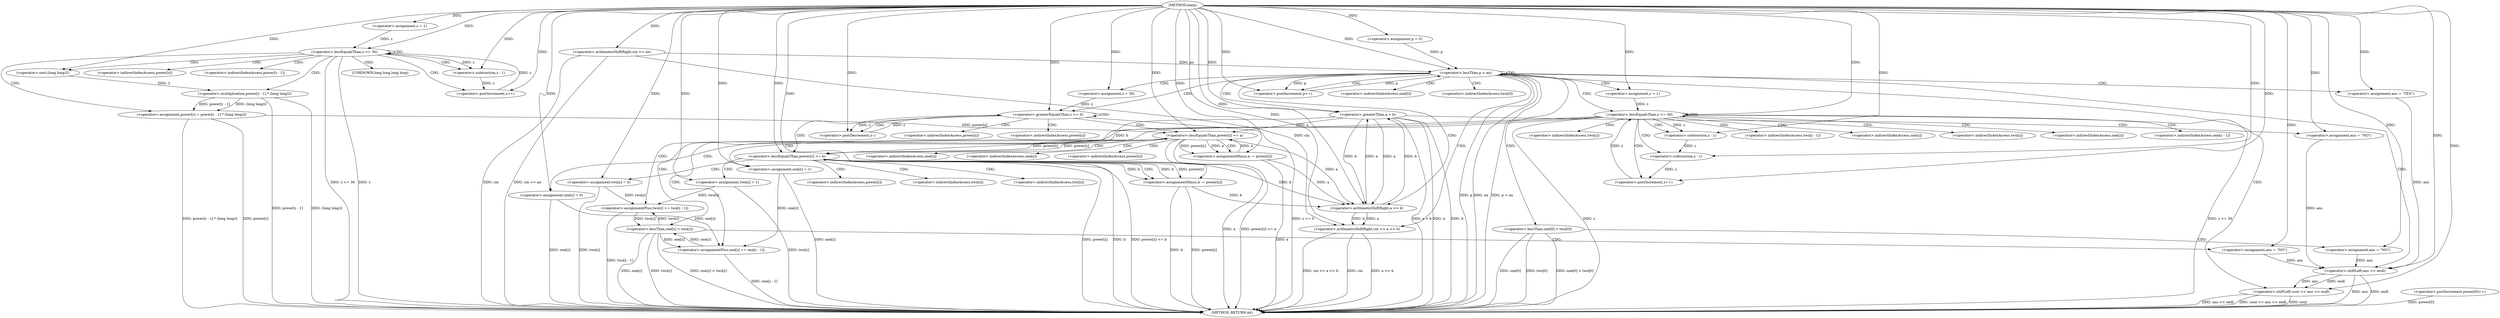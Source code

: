digraph "main" {  
"1000101" [label = "(METHOD,main)" ]
"1000273" [label = "(METHOD_RETURN,int)" ]
"1000103" [label = "(<operator>.arithmeticShiftRight,cin >> an)" ]
"1000106" [label = "(<operator>.postIncrement,power[0]++)" ]
"1000112" [label = "(<operator>.assignment,z = 1)" ]
"1000115" [label = "(<operator>.lessEqualsThan,z <= 30)" ]
"1000118" [label = "(<operator>.postIncrement,z++)" ]
"1000120" [label = "(<operator>.assignment,power[z] = power[z - 1] * (long long)2)" ]
"1000135" [label = "(<operator>.assignment,p = 0)" ]
"1000138" [label = "(<operator>.lessThan,p < an)" ]
"1000141" [label = "(<operator>.postIncrement,p++)" ]
"1000145" [label = "(<operator>.assignment,ans = \"YES\")" ]
"1000148" [label = "(<operator>.arithmeticShiftRight,cin >> a >> b)" ]
"1000268" [label = "(<operator>.shiftLeft,cout << ans << endl)" ]
"1000124" [label = "(<operator>.multiplication,power[z - 1] * (long long)2)" ]
"1000154" [label = "(<operator>.greaterThan,a > b)" ]
"1000157" [label = "(<operator>.assignment,ans = \"NO\")" ]
"1000162" [label = "(<operator>.assignment,z = 30)" ]
"1000165" [label = "(<operator>.greaterEqualsThan,z >= 0)" ]
"1000168" [label = "(<operator>.postDecrement,z--)" ]
"1000218" [label = "(<operator>.lessThan,one[0] < two[0])" ]
"1000225" [label = "(<operator>.assignment,ans = \"NO\")" ]
"1000230" [label = "(<operator>.assignment,z = 1)" ]
"1000233" [label = "(<operator>.lessEqualsThan,z <= 30)" ]
"1000236" [label = "(<operator>.postIncrement,z++)" ]
"1000130" [label = "(<operator>.cast,(long long)2)" ]
"1000150" [label = "(<operator>.arithmeticShiftRight,a >> b)" ]
"1000239" [label = "(<operator>.assignmentPlus,one[z] += one[z - 1])" ]
"1000248" [label = "(<operator>.assignmentPlus,two[z] += two[z - 1])" ]
"1000270" [label = "(<operator>.shiftLeft,ans << endl)" ]
"1000127" [label = "(<operator>.subtraction,z - 1)" ]
"1000172" [label = "(<operator>.lessEqualsThan,power[z] <= a)" ]
"1000195" [label = "(<operator>.lessEqualsThan,power[z] <= b)" ]
"1000258" [label = "(<operator>.lessThan,one[z] < two[z])" ]
"1000265" [label = "(<operator>.assignment,ans = \"NO\")" ]
"1000178" [label = "(<operator>.assignment,one[z] = 1)" ]
"1000183" [label = "(<operator>.assignmentMinus,a -= power[z])" ]
"1000189" [label = "(<operator>.assignment,one[z] = 0)" ]
"1000201" [label = "(<operator>.assignment,two[z] = 1)" ]
"1000206" [label = "(<operator>.assignmentMinus,b -= power[z])" ]
"1000212" [label = "(<operator>.assignment,two[z] = 0)" ]
"1000245" [label = "(<operator>.subtraction,z - 1)" ]
"1000254" [label = "(<operator>.subtraction,z - 1)" ]
"1000121" [label = "(<operator>.indirectIndexAccess,power[z])" ]
"1000125" [label = "(<operator>.indirectIndexAccess,power[z - 1])" ]
"1000131" [label = "(UNKNOWN,long long,long long)" ]
"1000219" [label = "(<operator>.indirectIndexAccess,one[0])" ]
"1000222" [label = "(<operator>.indirectIndexAccess,two[0])" ]
"1000240" [label = "(<operator>.indirectIndexAccess,one[z])" ]
"1000243" [label = "(<operator>.indirectIndexAccess,one[z - 1])" ]
"1000249" [label = "(<operator>.indirectIndexAccess,two[z])" ]
"1000252" [label = "(<operator>.indirectIndexAccess,two[z - 1])" ]
"1000173" [label = "(<operator>.indirectIndexAccess,power[z])" ]
"1000196" [label = "(<operator>.indirectIndexAccess,power[z])" ]
"1000259" [label = "(<operator>.indirectIndexAccess,one[z])" ]
"1000262" [label = "(<operator>.indirectIndexAccess,two[z])" ]
"1000179" [label = "(<operator>.indirectIndexAccess,one[z])" ]
"1000185" [label = "(<operator>.indirectIndexAccess,power[z])" ]
"1000190" [label = "(<operator>.indirectIndexAccess,one[z])" ]
"1000202" [label = "(<operator>.indirectIndexAccess,two[z])" ]
"1000208" [label = "(<operator>.indirectIndexAccess,power[z])" ]
"1000213" [label = "(<operator>.indirectIndexAccess,two[z])" ]
  "1000103" -> "1000273"  [ label = "DDG: cin"] 
  "1000103" -> "1000273"  [ label = "DDG: cin >> an"] 
  "1000106" -> "1000273"  [ label = "DDG: power[0]"] 
  "1000115" -> "1000273"  [ label = "DDG: z"] 
  "1000115" -> "1000273"  [ label = "DDG: z <= 30"] 
  "1000138" -> "1000273"  [ label = "DDG: p"] 
  "1000138" -> "1000273"  [ label = "DDG: an"] 
  "1000138" -> "1000273"  [ label = "DDG: p < an"] 
  "1000148" -> "1000273"  [ label = "DDG: cin"] 
  "1000148" -> "1000273"  [ label = "DDG: a >> b"] 
  "1000148" -> "1000273"  [ label = "DDG: cin >> a >> b"] 
  "1000154" -> "1000273"  [ label = "DDG: a"] 
  "1000154" -> "1000273"  [ label = "DDG: b"] 
  "1000154" -> "1000273"  [ label = "DDG: a > b"] 
  "1000165" -> "1000273"  [ label = "DDG: z >= 0"] 
  "1000218" -> "1000273"  [ label = "DDG: one[0]"] 
  "1000218" -> "1000273"  [ label = "DDG: two[0]"] 
  "1000218" -> "1000273"  [ label = "DDG: one[0] < two[0]"] 
  "1000233" -> "1000273"  [ label = "DDG: z"] 
  "1000233" -> "1000273"  [ label = "DDG: z <= 30"] 
  "1000270" -> "1000273"  [ label = "DDG: ans"] 
  "1000268" -> "1000273"  [ label = "DDG: ans << endl"] 
  "1000268" -> "1000273"  [ label = "DDG: cout << ans << endl"] 
  "1000239" -> "1000273"  [ label = "DDG: one[z - 1]"] 
  "1000248" -> "1000273"  [ label = "DDG: two[z - 1]"] 
  "1000258" -> "1000273"  [ label = "DDG: one[z]"] 
  "1000258" -> "1000273"  [ label = "DDG: two[z]"] 
  "1000258" -> "1000273"  [ label = "DDG: one[z] < two[z]"] 
  "1000172" -> "1000273"  [ label = "DDG: a"] 
  "1000172" -> "1000273"  [ label = "DDG: power[z] <= a"] 
  "1000189" -> "1000273"  [ label = "DDG: one[z]"] 
  "1000178" -> "1000273"  [ label = "DDG: one[z]"] 
  "1000183" -> "1000273"  [ label = "DDG: a"] 
  "1000195" -> "1000273"  [ label = "DDG: power[z]"] 
  "1000195" -> "1000273"  [ label = "DDG: b"] 
  "1000195" -> "1000273"  [ label = "DDG: power[z] <= b"] 
  "1000212" -> "1000273"  [ label = "DDG: two[z]"] 
  "1000201" -> "1000273"  [ label = "DDG: two[z]"] 
  "1000206" -> "1000273"  [ label = "DDG: b"] 
  "1000206" -> "1000273"  [ label = "DDG: power[z]"] 
  "1000120" -> "1000273"  [ label = "DDG: power[z]"] 
  "1000124" -> "1000273"  [ label = "DDG: power[z - 1]"] 
  "1000124" -> "1000273"  [ label = "DDG: (long long)2"] 
  "1000120" -> "1000273"  [ label = "DDG: power[z - 1] * (long long)2"] 
  "1000268" -> "1000273"  [ label = "DDG: cout"] 
  "1000270" -> "1000273"  [ label = "DDG: endl"] 
  "1000101" -> "1000103"  [ label = "DDG: "] 
  "1000101" -> "1000112"  [ label = "DDG: "] 
  "1000124" -> "1000120"  [ label = "DDG: power[z - 1]"] 
  "1000124" -> "1000120"  [ label = "DDG: (long long)2"] 
  "1000101" -> "1000135"  [ label = "DDG: "] 
  "1000112" -> "1000115"  [ label = "DDG: z"] 
  "1000118" -> "1000115"  [ label = "DDG: z"] 
  "1000101" -> "1000115"  [ label = "DDG: "] 
  "1000127" -> "1000118"  [ label = "DDG: z"] 
  "1000101" -> "1000118"  [ label = "DDG: "] 
  "1000135" -> "1000138"  [ label = "DDG: p"] 
  "1000141" -> "1000138"  [ label = "DDG: p"] 
  "1000101" -> "1000138"  [ label = "DDG: "] 
  "1000103" -> "1000138"  [ label = "DDG: an"] 
  "1000138" -> "1000141"  [ label = "DDG: p"] 
  "1000101" -> "1000141"  [ label = "DDG: "] 
  "1000101" -> "1000145"  [ label = "DDG: "] 
  "1000130" -> "1000124"  [ label = "DDG: 2"] 
  "1000103" -> "1000148"  [ label = "DDG: cin"] 
  "1000101" -> "1000148"  [ label = "DDG: "] 
  "1000150" -> "1000148"  [ label = "DDG: a"] 
  "1000150" -> "1000148"  [ label = "DDG: b"] 
  "1000101" -> "1000157"  [ label = "DDG: "] 
  "1000101" -> "1000162"  [ label = "DDG: "] 
  "1000101" -> "1000225"  [ label = "DDG: "] 
  "1000101" -> "1000230"  [ label = "DDG: "] 
  "1000101" -> "1000268"  [ label = "DDG: "] 
  "1000270" -> "1000268"  [ label = "DDG: ans"] 
  "1000270" -> "1000268"  [ label = "DDG: endl"] 
  "1000101" -> "1000130"  [ label = "DDG: "] 
  "1000154" -> "1000150"  [ label = "DDG: a"] 
  "1000172" -> "1000150"  [ label = "DDG: a"] 
  "1000183" -> "1000150"  [ label = "DDG: a"] 
  "1000101" -> "1000150"  [ label = "DDG: "] 
  "1000154" -> "1000150"  [ label = "DDG: b"] 
  "1000195" -> "1000150"  [ label = "DDG: b"] 
  "1000206" -> "1000150"  [ label = "DDG: b"] 
  "1000150" -> "1000154"  [ label = "DDG: a"] 
  "1000101" -> "1000154"  [ label = "DDG: "] 
  "1000150" -> "1000154"  [ label = "DDG: b"] 
  "1000162" -> "1000165"  [ label = "DDG: z"] 
  "1000168" -> "1000165"  [ label = "DDG: z"] 
  "1000101" -> "1000165"  [ label = "DDG: "] 
  "1000165" -> "1000168"  [ label = "DDG: z"] 
  "1000101" -> "1000168"  [ label = "DDG: "] 
  "1000230" -> "1000233"  [ label = "DDG: z"] 
  "1000236" -> "1000233"  [ label = "DDG: z"] 
  "1000101" -> "1000233"  [ label = "DDG: "] 
  "1000254" -> "1000236"  [ label = "DDG: z"] 
  "1000101" -> "1000236"  [ label = "DDG: "] 
  "1000145" -> "1000270"  [ label = "DDG: ans"] 
  "1000157" -> "1000270"  [ label = "DDG: ans"] 
  "1000225" -> "1000270"  [ label = "DDG: ans"] 
  "1000265" -> "1000270"  [ label = "DDG: ans"] 
  "1000101" -> "1000270"  [ label = "DDG: "] 
  "1000115" -> "1000127"  [ label = "DDG: z"] 
  "1000101" -> "1000127"  [ label = "DDG: "] 
  "1000258" -> "1000239"  [ label = "DDG: one[z]"] 
  "1000189" -> "1000239"  [ label = "DDG: one[z]"] 
  "1000178" -> "1000239"  [ label = "DDG: one[z]"] 
  "1000258" -> "1000248"  [ label = "DDG: two[z]"] 
  "1000212" -> "1000248"  [ label = "DDG: two[z]"] 
  "1000201" -> "1000248"  [ label = "DDG: two[z]"] 
  "1000101" -> "1000265"  [ label = "DDG: "] 
  "1000195" -> "1000172"  [ label = "DDG: power[z]"] 
  "1000120" -> "1000172"  [ label = "DDG: power[z]"] 
  "1000154" -> "1000172"  [ label = "DDG: a"] 
  "1000183" -> "1000172"  [ label = "DDG: a"] 
  "1000101" -> "1000172"  [ label = "DDG: "] 
  "1000101" -> "1000178"  [ label = "DDG: "] 
  "1000172" -> "1000183"  [ label = "DDG: power[z]"] 
  "1000101" -> "1000189"  [ label = "DDG: "] 
  "1000172" -> "1000195"  [ label = "DDG: power[z]"] 
  "1000154" -> "1000195"  [ label = "DDG: b"] 
  "1000206" -> "1000195"  [ label = "DDG: b"] 
  "1000101" -> "1000195"  [ label = "DDG: "] 
  "1000101" -> "1000201"  [ label = "DDG: "] 
  "1000195" -> "1000206"  [ label = "DDG: power[z]"] 
  "1000101" -> "1000212"  [ label = "DDG: "] 
  "1000239" -> "1000258"  [ label = "DDG: one[z]"] 
  "1000248" -> "1000258"  [ label = "DDG: two[z]"] 
  "1000172" -> "1000183"  [ label = "DDG: a"] 
  "1000101" -> "1000183"  [ label = "DDG: "] 
  "1000195" -> "1000206"  [ label = "DDG: b"] 
  "1000101" -> "1000206"  [ label = "DDG: "] 
  "1000233" -> "1000245"  [ label = "DDG: z"] 
  "1000101" -> "1000245"  [ label = "DDG: "] 
  "1000245" -> "1000254"  [ label = "DDG: z"] 
  "1000101" -> "1000254"  [ label = "DDG: "] 
  "1000115" -> "1000125"  [ label = "CDG: "] 
  "1000115" -> "1000127"  [ label = "CDG: "] 
  "1000115" -> "1000120"  [ label = "CDG: "] 
  "1000115" -> "1000130"  [ label = "CDG: "] 
  "1000115" -> "1000118"  [ label = "CDG: "] 
  "1000115" -> "1000121"  [ label = "CDG: "] 
  "1000115" -> "1000131"  [ label = "CDG: "] 
  "1000115" -> "1000124"  [ label = "CDG: "] 
  "1000115" -> "1000115"  [ label = "CDG: "] 
  "1000138" -> "1000268"  [ label = "CDG: "] 
  "1000138" -> "1000141"  [ label = "CDG: "] 
  "1000138" -> "1000233"  [ label = "CDG: "] 
  "1000138" -> "1000150"  [ label = "CDG: "] 
  "1000138" -> "1000148"  [ label = "CDG: "] 
  "1000138" -> "1000165"  [ label = "CDG: "] 
  "1000138" -> "1000219"  [ label = "CDG: "] 
  "1000138" -> "1000222"  [ label = "CDG: "] 
  "1000138" -> "1000154"  [ label = "CDG: "] 
  "1000138" -> "1000145"  [ label = "CDG: "] 
  "1000138" -> "1000270"  [ label = "CDG: "] 
  "1000138" -> "1000138"  [ label = "CDG: "] 
  "1000138" -> "1000230"  [ label = "CDG: "] 
  "1000138" -> "1000218"  [ label = "CDG: "] 
  "1000138" -> "1000162"  [ label = "CDG: "] 
  "1000154" -> "1000157"  [ label = "CDG: "] 
  "1000165" -> "1000165"  [ label = "CDG: "] 
  "1000165" -> "1000195"  [ label = "CDG: "] 
  "1000165" -> "1000172"  [ label = "CDG: "] 
  "1000165" -> "1000196"  [ label = "CDG: "] 
  "1000165" -> "1000168"  [ label = "CDG: "] 
  "1000165" -> "1000173"  [ label = "CDG: "] 
  "1000218" -> "1000225"  [ label = "CDG: "] 
  "1000233" -> "1000258"  [ label = "CDG: "] 
  "1000233" -> "1000233"  [ label = "CDG: "] 
  "1000233" -> "1000243"  [ label = "CDG: "] 
  "1000233" -> "1000259"  [ label = "CDG: "] 
  "1000233" -> "1000236"  [ label = "CDG: "] 
  "1000233" -> "1000254"  [ label = "CDG: "] 
  "1000233" -> "1000248"  [ label = "CDG: "] 
  "1000233" -> "1000240"  [ label = "CDG: "] 
  "1000233" -> "1000245"  [ label = "CDG: "] 
  "1000233" -> "1000239"  [ label = "CDG: "] 
  "1000233" -> "1000262"  [ label = "CDG: "] 
  "1000233" -> "1000252"  [ label = "CDG: "] 
  "1000233" -> "1000249"  [ label = "CDG: "] 
  "1000172" -> "1000183"  [ label = "CDG: "] 
  "1000172" -> "1000190"  [ label = "CDG: "] 
  "1000172" -> "1000179"  [ label = "CDG: "] 
  "1000172" -> "1000185"  [ label = "CDG: "] 
  "1000172" -> "1000189"  [ label = "CDG: "] 
  "1000172" -> "1000178"  [ label = "CDG: "] 
  "1000195" -> "1000208"  [ label = "CDG: "] 
  "1000195" -> "1000206"  [ label = "CDG: "] 
  "1000195" -> "1000201"  [ label = "CDG: "] 
  "1000195" -> "1000213"  [ label = "CDG: "] 
  "1000195" -> "1000212"  [ label = "CDG: "] 
  "1000195" -> "1000202"  [ label = "CDG: "] 
  "1000258" -> "1000265"  [ label = "CDG: "] 
}
